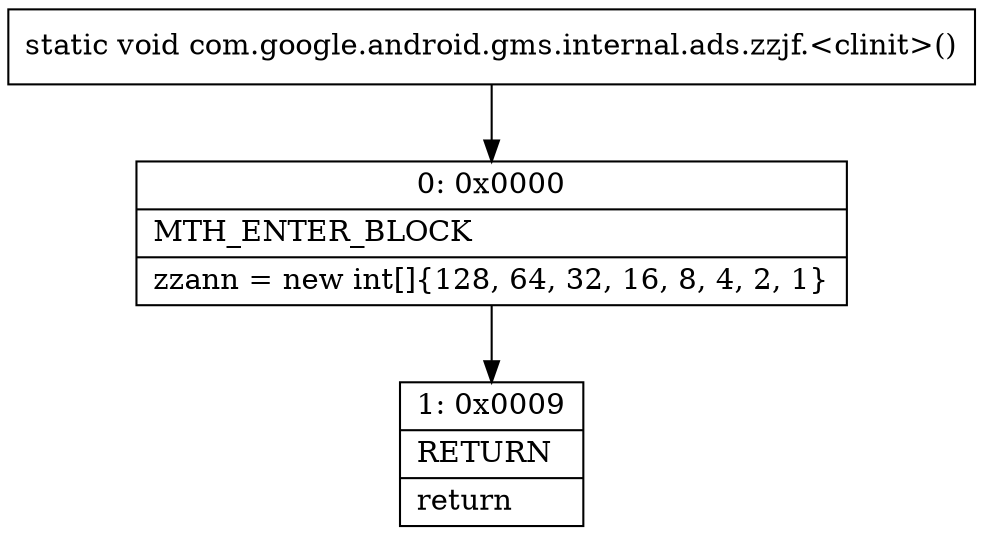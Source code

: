 digraph "CFG forcom.google.android.gms.internal.ads.zzjf.\<clinit\>()V" {
Node_0 [shape=record,label="{0\:\ 0x0000|MTH_ENTER_BLOCK\l|zzann = new int[]\{128, 64, 32, 16, 8, 4, 2, 1\}\l}"];
Node_1 [shape=record,label="{1\:\ 0x0009|RETURN\l|return\l}"];
MethodNode[shape=record,label="{static void com.google.android.gms.internal.ads.zzjf.\<clinit\>() }"];
MethodNode -> Node_0;
Node_0 -> Node_1;
}

